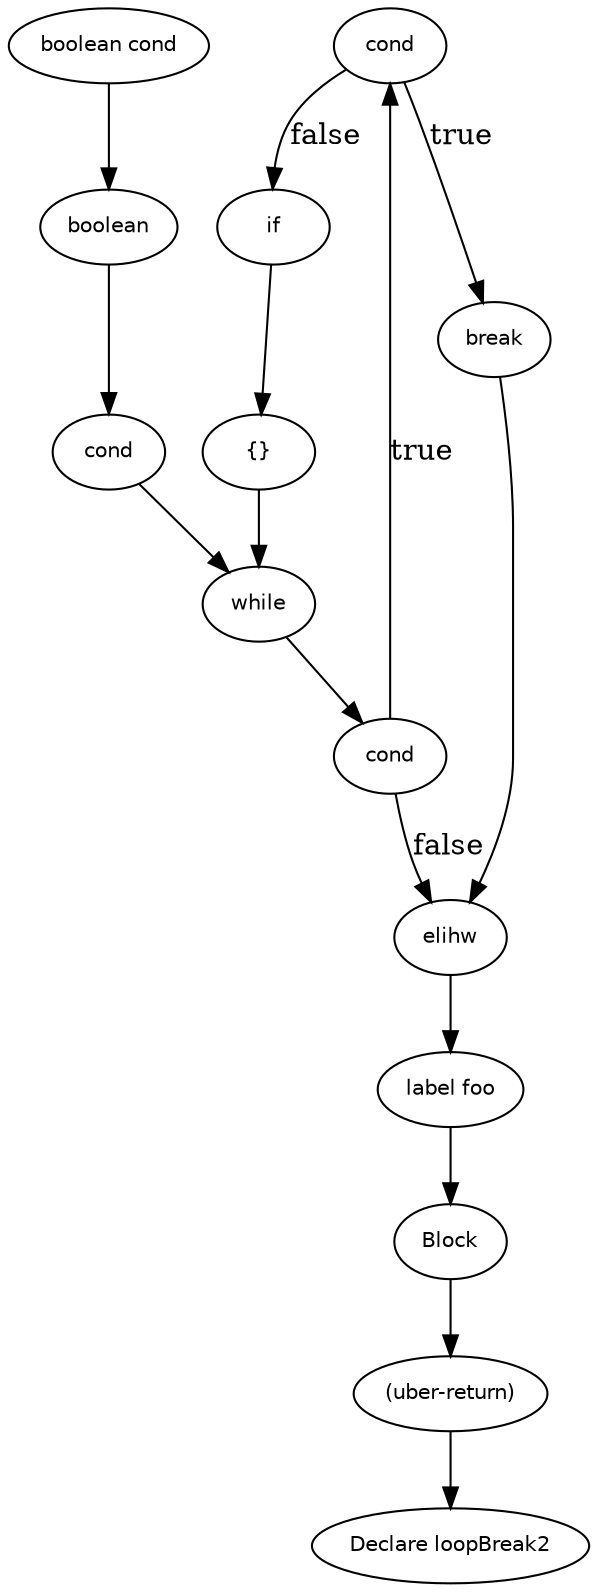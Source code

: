digraph loopBreak2 {
  9 [
    label = elihw,
    fontname = Helvetica,
    fontsize = 10
  ];
  8 [
    label = while,
    fontname = Helvetica,
    fontsize = 10
  ];
  6 [
    label = "label foo",
    fontname = Helvetica,
    fontsize = 10
  ];
  15 [
    label = Block,
    fontname = Helvetica,
    fontsize = 10
  ];
  14 [
    label = break,
    fontname = Helvetica,
    fontsize = 10
  ];
  5 [
    label = cond,
    fontname = Helvetica,
    fontsize = 10
  ];
  13 [
    label = cond,
    fontname = Helvetica,
    fontsize = 10
  ];
  4 [
    label = boolean,
    fontname = Helvetica,
    fontsize = 10
  ];
  12 [
    label = if,
    fontname = Helvetica,
    fontsize = 10
  ];
  3 [
    label = "boolean cond",
    fontname = Helvetica,
    fontsize = 10
  ];
  11 [
    label = "{}",
    fontname = Helvetica,
    fontsize = 10
  ];
  2 [
    label = "(uber-return)",
    fontname = Helvetica,
    fontsize = 10
  ];
  10 [
    label = cond,
    fontname = Helvetica,
    fontsize = 10
  ];
  0 [
    label = "Declare loopBreak2",
    fontname = Helvetica,
    fontsize = 10
  ];
  6 -> 15 [
    label = ""
  ];
  14 -> 9 [
    label = ""
  ];
  12 -> 11 [
    label = ""
  ];
  10 -> 13 [
    label = true
  ];
  4 -> 5 [
    label = ""
  ];
  2 -> 0 [
    label = ""
  ];
  9 -> 6 [
    label = ""
  ];
  13 -> 14 [
    label = true
  ];
  13 -> 12 [
    label = false
  ];
  15 -> 2 [
    label = ""
  ];
  10 -> 9 [
    label = false
  ];
  8 -> 10 [
    label = ""
  ];
  3 -> 4 [
    label = ""
  ];
  5 -> 8 [
    label = ""
  ];
  11 -> 8 [
    label = ""
  ];
}

